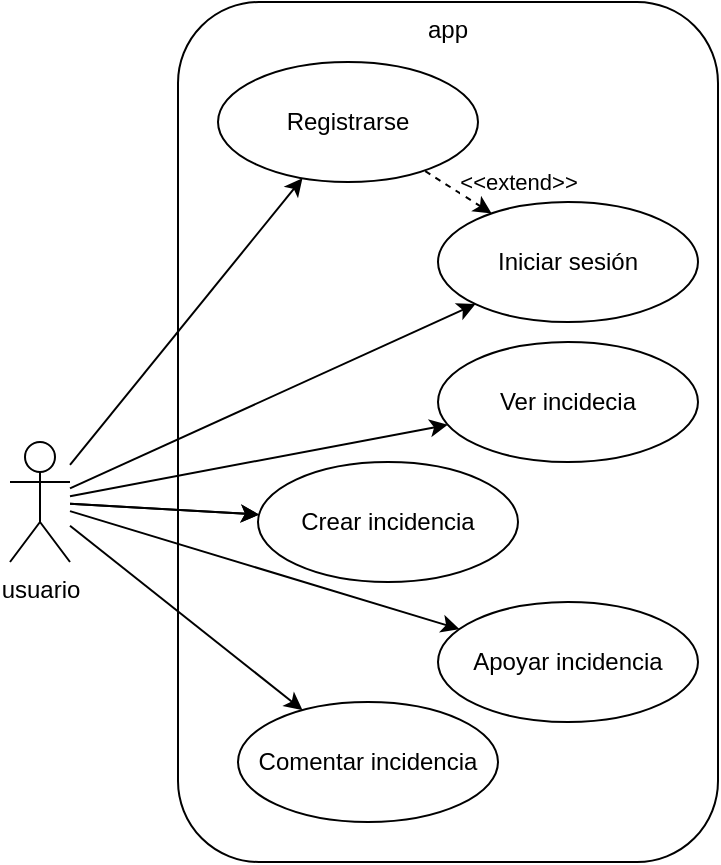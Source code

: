 <mxfile>
    <diagram name="usuario" id="NRnAmpN6MQCiUkiDh896">
        <mxGraphModel dx="879" dy="757" grid="1" gridSize="10" guides="1" tooltips="1" connect="1" arrows="1" fold="1" page="1" pageScale="1" pageWidth="850" pageHeight="1100" math="0" shadow="0">
            <root>
                <mxCell id="0"/>
                <mxCell id="1" parent="0"/>
                <mxCell id="uQxP4zSSAtonxgv_Opt8-1" value="app" style="rounded=1;whiteSpace=wrap;html=1;verticalAlign=top;" parent="1" vertex="1">
                    <mxGeometry x="330" y="120" width="270" height="430" as="geometry"/>
                </mxCell>
                <mxCell id="uQxP4zSSAtonxgv_Opt8-3" value="Registrarse" style="ellipse;whiteSpace=wrap;html=1;" parent="1" vertex="1">
                    <mxGeometry x="350" y="150" width="130" height="60" as="geometry"/>
                </mxCell>
                <mxCell id="uQxP4zSSAtonxgv_Opt8-4" value="Iniciar sesión" style="ellipse;whiteSpace=wrap;html=1;" parent="1" vertex="1">
                    <mxGeometry x="460" y="220" width="130" height="60" as="geometry"/>
                </mxCell>
                <mxCell id="uQxP4zSSAtonxgv_Opt8-6" value="Comentar incidencia" style="ellipse;whiteSpace=wrap;html=1;" parent="1" vertex="1">
                    <mxGeometry x="360" y="470" width="130" height="60" as="geometry"/>
                </mxCell>
                <mxCell id="uQxP4zSSAtonxgv_Opt8-7" value="Apoyar incidencia" style="ellipse;whiteSpace=wrap;html=1;" parent="1" vertex="1">
                    <mxGeometry x="460" y="420" width="130" height="60" as="geometry"/>
                </mxCell>
                <mxCell id="uQxP4zSSAtonxgv_Opt8-8" value="usuario" style="shape=umlActor;verticalLabelPosition=bottom;verticalAlign=top;html=1;outlineConnect=0;" parent="1" vertex="1">
                    <mxGeometry x="246" y="340" width="30" height="60" as="geometry"/>
                </mxCell>
                <mxCell id="uQxP4zSSAtonxgv_Opt8-9" value="" style="endArrow=classic;html=1;rounded=0;" parent="1" source="uQxP4zSSAtonxgv_Opt8-8" target="uQxP4zSSAtonxgv_Opt8-3" edge="1">
                    <mxGeometry width="50" height="50" relative="1" as="geometry">
                        <mxPoint x="30" y="560" as="sourcePoint"/>
                        <mxPoint x="80" y="510" as="targetPoint"/>
                    </mxGeometry>
                </mxCell>
                <mxCell id="uQxP4zSSAtonxgv_Opt8-10" value="" style="endArrow=classic;html=1;rounded=0;" parent="1" source="uQxP4zSSAtonxgv_Opt8-8" target="uQxP4zSSAtonxgv_Opt8-4" edge="1">
                    <mxGeometry width="50" height="50" relative="1" as="geometry">
                        <mxPoint x="160" y="326" as="sourcePoint"/>
                        <mxPoint x="370" y="266" as="targetPoint"/>
                    </mxGeometry>
                </mxCell>
                <mxCell id="uQxP4zSSAtonxgv_Opt8-11" value="" style="endArrow=classic;html=1;rounded=0;" parent="1" source="uQxP4zSSAtonxgv_Opt8-8" target="uQxP4zSSAtonxgv_Opt8-5" edge="1">
                    <mxGeometry width="50" height="50" relative="1" as="geometry">
                        <mxPoint x="170" y="336" as="sourcePoint"/>
                        <mxPoint x="380" y="276" as="targetPoint"/>
                    </mxGeometry>
                </mxCell>
                <mxCell id="uQxP4zSSAtonxgv_Opt8-12" value="" style="endArrow=classic;html=1;rounded=0;" parent="1" source="uQxP4zSSAtonxgv_Opt8-8" target="uQxP4zSSAtonxgv_Opt8-6" edge="1">
                    <mxGeometry width="50" height="50" relative="1" as="geometry">
                        <mxPoint x="180" y="346" as="sourcePoint"/>
                        <mxPoint x="390" y="286" as="targetPoint"/>
                    </mxGeometry>
                </mxCell>
                <mxCell id="uQxP4zSSAtonxgv_Opt8-13" value="" style="endArrow=classic;html=1;rounded=0;" parent="1" source="uQxP4zSSAtonxgv_Opt8-8" target="uQxP4zSSAtonxgv_Opt8-7" edge="1">
                    <mxGeometry width="50" height="50" relative="1" as="geometry">
                        <mxPoint x="190" y="356" as="sourcePoint"/>
                        <mxPoint x="400" y="296" as="targetPoint"/>
                    </mxGeometry>
                </mxCell>
                <mxCell id="uQxP4zSSAtonxgv_Opt8-15" value="" style="endArrow=classic;html=1;rounded=0;" parent="1" source="uQxP4zSSAtonxgv_Opt8-8" target="uQxP4zSSAtonxgv_Opt8-5" edge="1">
                    <mxGeometry width="50" height="50" relative="1" as="geometry">
                        <mxPoint x="150" y="323" as="sourcePoint"/>
                        <mxPoint x="517" y="407" as="targetPoint"/>
                    </mxGeometry>
                </mxCell>
                <mxCell id="uQxP4zSSAtonxgv_Opt8-5" value="Crear incidencia" style="ellipse;whiteSpace=wrap;html=1;" parent="1" vertex="1">
                    <mxGeometry x="370" y="350" width="130" height="60" as="geometry"/>
                </mxCell>
                <mxCell id="uQxP4zSSAtonxgv_Opt8-17" value="" style="endArrow=none;dashed=1;html=1;rounded=0;startArrow=classic;startFill=1;" parent="1" source="uQxP4zSSAtonxgv_Opt8-4" target="uQxP4zSSAtonxgv_Opt8-3" edge="1">
                    <mxGeometry width="50" height="50" relative="1" as="geometry">
                        <mxPoint x="557" y="330" as="sourcePoint"/>
                        <mxPoint x="484" y="360" as="targetPoint"/>
                    </mxGeometry>
                </mxCell>
                <mxCell id="uQxP4zSSAtonxgv_Opt8-18" value="&amp;lt;&amp;lt;extend&amp;gt;&amp;gt;" style="edgeLabel;html=1;align=center;verticalAlign=middle;resizable=0;points=[];" parent="uQxP4zSSAtonxgv_Opt8-17" vertex="1" connectable="0">
                    <mxGeometry x="0.128" y="1" relative="1" as="geometry">
                        <mxPoint x="32" y="-5" as="offset"/>
                    </mxGeometry>
                </mxCell>
                <mxCell id="2" value="Ver incidecia" style="ellipse;whiteSpace=wrap;html=1;" parent="1" vertex="1">
                    <mxGeometry x="460" y="290" width="130" height="60" as="geometry"/>
                </mxCell>
                <mxCell id="3" value="" style="endArrow=classic;html=1;rounded=0;" parent="1" source="uQxP4zSSAtonxgv_Opt8-8" target="2" edge="1">
                    <mxGeometry width="50" height="50" relative="1" as="geometry">
                        <mxPoint x="286" y="390.976" as="sourcePoint"/>
                        <mxPoint x="400.322" y="474.626" as="targetPoint"/>
                    </mxGeometry>
                </mxCell>
            </root>
        </mxGraphModel>
    </diagram>
    <diagram id="qCpPymduBHYb2frClfqu" name="moderador">
        <mxGraphModel dx="879" dy="757" grid="1" gridSize="10" guides="1" tooltips="1" connect="1" arrows="1" fold="1" page="1" pageScale="1" pageWidth="850" pageHeight="1100" math="0" shadow="0">
            <root>
                <mxCell id="0"/>
                <mxCell id="1" parent="0"/>
                <mxCell id="Pm1cbrYI7NaA-sjmftJi-1" value="usuario" style="shape=umlActor;verticalLabelPosition=bottom;verticalAlign=top;html=1;outlineConnect=0;" parent="1" vertex="1">
                    <mxGeometry x="246" y="580" width="30" height="60" as="geometry"/>
                </mxCell>
                <mxCell id="Pm1cbrYI7NaA-sjmftJi-2" value="app" style="rounded=1;whiteSpace=wrap;html=1;verticalAlign=top;" parent="1" vertex="1">
                    <mxGeometry x="340" y="580" width="170" height="270" as="geometry"/>
                </mxCell>
                <mxCell id="Pm1cbrYI7NaA-sjmftJi-3" value="moderador" style="shape=umlActor;verticalLabelPosition=bottom;verticalAlign=top;html=1;outlineConnect=0;" parent="1" vertex="1">
                    <mxGeometry x="246" y="715" width="30" height="60" as="geometry"/>
                </mxCell>
                <mxCell id="Pm1cbrYI7NaA-sjmftJi-4" value="" style="endArrow=classic;dashed=1;html=1;rounded=0;startArrow=none;startFill=0;endFill=1;" parent="1" source="Pm1cbrYI7NaA-sjmftJi-3" target="Pm1cbrYI7NaA-sjmftJi-1" edge="1">
                    <mxGeometry width="50" height="50" relative="1" as="geometry">
                        <mxPoint x="643" y="270" as="sourcePoint"/>
                        <mxPoint x="570" y="300" as="targetPoint"/>
                    </mxGeometry>
                </mxCell>
                <mxCell id="Pm1cbrYI7NaA-sjmftJi-5" value="&amp;lt;&amp;lt;extend&amp;gt;&amp;gt;" style="edgeLabel;html=1;align=center;verticalAlign=middle;resizable=0;points=[];" parent="Pm1cbrYI7NaA-sjmftJi-4" vertex="1" connectable="0">
                    <mxGeometry x="0.128" y="1" relative="1" as="geometry">
                        <mxPoint x="1" y="6" as="offset"/>
                    </mxGeometry>
                </mxCell>
                <mxCell id="Pm1cbrYI7NaA-sjmftJi-6" value="cerrar incidencia" style="ellipse;whiteSpace=wrap;html=1;" parent="1" vertex="1">
                    <mxGeometry x="361" y="630" width="130" height="60" as="geometry"/>
                </mxCell>
                <mxCell id="Pm1cbrYI7NaA-sjmftJi-7" value="borrar comentario" style="ellipse;whiteSpace=wrap;html=1;" parent="1" vertex="1">
                    <mxGeometry x="366" y="749" width="130" height="60" as="geometry"/>
                </mxCell>
                <mxCell id="Pm1cbrYI7NaA-sjmftJi-8" value="" style="endArrow=classic;html=1;rounded=0;" parent="1" source="Pm1cbrYI7NaA-sjmftJi-3" target="Pm1cbrYI7NaA-sjmftJi-6" edge="1">
                    <mxGeometry width="50" height="50" relative="1" as="geometry">
                        <mxPoint x="-104" y="730" as="sourcePoint"/>
                        <mxPoint x="-54" y="680" as="targetPoint"/>
                    </mxGeometry>
                </mxCell>
                <mxCell id="Pm1cbrYI7NaA-sjmftJi-9" value="" style="endArrow=classic;html=1;rounded=0;" parent="1" source="Pm1cbrYI7NaA-sjmftJi-3" target="Pm1cbrYI7NaA-sjmftJi-7" edge="1">
                    <mxGeometry width="50" height="50" relative="1" as="geometry">
                        <mxPoint x="16" y="780" as="sourcePoint"/>
                        <mxPoint x="66" y="730" as="targetPoint"/>
                    </mxGeometry>
                </mxCell>
            </root>
        </mxGraphModel>
    </diagram>
    <diagram id="BHP_Y2HqbE03-5njvzfI" name="admin">
        <mxGraphModel dx="879" dy="757" grid="1" gridSize="10" guides="1" tooltips="1" connect="1" arrows="1" fold="1" page="1" pageScale="1" pageWidth="850" pageHeight="1100" math="0" shadow="0">
            <root>
                <mxCell id="0"/>
                <mxCell id="1" parent="0"/>
                <mxCell id="2IFGMf-ld6gtr7Zb5OCo-1" value="moderador" style="shape=umlActor;verticalLabelPosition=bottom;verticalAlign=top;html=1;outlineConnect=0;" parent="1" vertex="1">
                    <mxGeometry x="240" y="900" width="30" height="60" as="geometry"/>
                </mxCell>
                <mxCell id="2IFGMf-ld6gtr7Zb5OCo-2" value="app" style="rounded=1;whiteSpace=wrap;html=1;verticalAlign=top;" parent="1" vertex="1">
                    <mxGeometry x="330" y="900" width="180" height="270" as="geometry"/>
                </mxCell>
                <mxCell id="2IFGMf-ld6gtr7Zb5OCo-3" value="admin" style="shape=umlActor;verticalLabelPosition=bottom;verticalAlign=top;html=1;outlineConnect=0;" parent="1" vertex="1">
                    <mxGeometry x="240" y="1035" width="30" height="60" as="geometry"/>
                </mxCell>
                <mxCell id="2IFGMf-ld6gtr7Zb5OCo-4" value="" style="endArrow=classic;dashed=1;html=1;rounded=0;startArrow=none;startFill=0;endFill=1;" parent="1" source="2IFGMf-ld6gtr7Zb5OCo-3" target="2IFGMf-ld6gtr7Zb5OCo-1" edge="1">
                    <mxGeometry width="50" height="50" relative="1" as="geometry">
                        <mxPoint x="637" y="590" as="sourcePoint"/>
                        <mxPoint x="564" y="620" as="targetPoint"/>
                    </mxGeometry>
                </mxCell>
                <mxCell id="2IFGMf-ld6gtr7Zb5OCo-5" value="&amp;lt;&amp;lt;extend&amp;gt;&amp;gt;" style="edgeLabel;html=1;align=center;verticalAlign=middle;resizable=0;points=[];" parent="2IFGMf-ld6gtr7Zb5OCo-4" vertex="1" connectable="0">
                    <mxGeometry x="0.128" y="1" relative="1" as="geometry">
                        <mxPoint x="1" y="6" as="offset"/>
                    </mxGeometry>
                </mxCell>
                <mxCell id="2IFGMf-ld6gtr7Zb5OCo-6" value="establecer límites de uso de la aplicación" style="ellipse;whiteSpace=wrap;html=1;" parent="1" vertex="1">
                    <mxGeometry x="355" y="950" width="130" height="60" as="geometry"/>
                </mxCell>
                <mxCell id="2IFGMf-ld6gtr7Zb5OCo-7" value="añadir moderadores" style="ellipse;whiteSpace=wrap;html=1;" parent="1" vertex="1">
                    <mxGeometry x="355" y="1060" width="130" height="60" as="geometry"/>
                </mxCell>
                <mxCell id="2IFGMf-ld6gtr7Zb5OCo-8" value="" style="endArrow=classic;html=1;rounded=0;" parent="1" source="2IFGMf-ld6gtr7Zb5OCo-3" target="2IFGMf-ld6gtr7Zb5OCo-6" edge="1">
                    <mxGeometry width="50" height="50" relative="1" as="geometry">
                        <mxPoint x="-110" y="1050" as="sourcePoint"/>
                        <mxPoint x="-60" y="1000" as="targetPoint"/>
                    </mxGeometry>
                </mxCell>
                <mxCell id="2IFGMf-ld6gtr7Zb5OCo-9" value="" style="endArrow=classic;html=1;rounded=0;" parent="1" source="2IFGMf-ld6gtr7Zb5OCo-3" target="2IFGMf-ld6gtr7Zb5OCo-7" edge="1">
                    <mxGeometry width="50" height="50" relative="1" as="geometry">
                        <mxPoint x="10" y="1100" as="sourcePoint"/>
                        <mxPoint x="60" y="1050" as="targetPoint"/>
                    </mxGeometry>
                </mxCell>
            </root>
        </mxGraphModel>
    </diagram>
</mxfile>